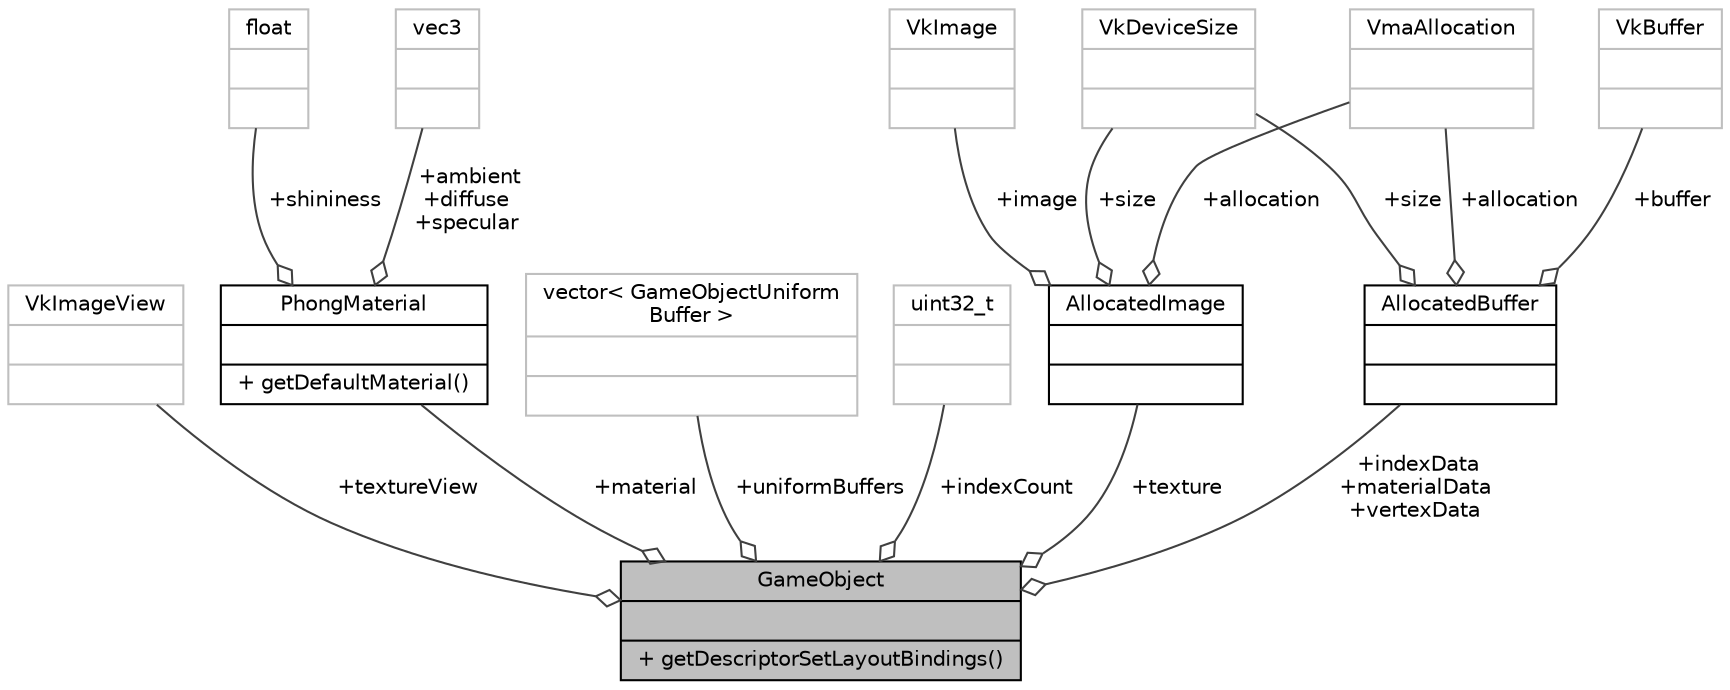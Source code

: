 digraph "GameObject"
{
 // LATEX_PDF_SIZE
  edge [fontname="Helvetica",fontsize="10",labelfontname="Helvetica",labelfontsize="10"];
  node [fontname="Helvetica",fontsize="10",shape=record];
  Node1 [label="{GameObject\n||+ getDescriptorSetLayoutBindings()\l}",height=0.2,width=0.4,color="black", fillcolor="grey75", style="filled", fontcolor="black",tooltip=" "];
  Node2 -> Node1 [color="grey25",fontsize="10",style="solid",label=" +textureView" ,arrowhead="odiamond",fontname="Helvetica"];
  Node2 [label="{VkImageView\n||}",height=0.2,width=0.4,color="grey75", fillcolor="white", style="filled",tooltip=" "];
  Node3 -> Node1 [color="grey25",fontsize="10",style="solid",label=" +material" ,arrowhead="odiamond",fontname="Helvetica"];
  Node3 [label="{PhongMaterial\n||+ getDefaultMaterial()\l}",height=0.2,width=0.4,color="black", fillcolor="white", style="filled",URL="$structPhongMaterial.html",tooltip=" "];
  Node4 -> Node3 [color="grey25",fontsize="10",style="solid",label=" +shininess" ,arrowhead="odiamond",fontname="Helvetica"];
  Node4 [label="{float\n||}",height=0.2,width=0.4,color="grey75", fillcolor="white", style="filled",tooltip=" "];
  Node5 -> Node3 [color="grey25",fontsize="10",style="solid",label=" +ambient\n+diffuse\n+specular" ,arrowhead="odiamond",fontname="Helvetica"];
  Node5 [label="{vec3\n||}",height=0.2,width=0.4,color="grey75", fillcolor="white", style="filled",tooltip=" "];
  Node6 -> Node1 [color="grey25",fontsize="10",style="solid",label=" +uniformBuffers" ,arrowhead="odiamond",fontname="Helvetica"];
  Node6 [label="{vector\< GameObjectUniform\lBuffer \>\n||}",height=0.2,width=0.4,color="grey75", fillcolor="white", style="filled",tooltip=" "];
  Node7 -> Node1 [color="grey25",fontsize="10",style="solid",label=" +indexCount" ,arrowhead="odiamond",fontname="Helvetica"];
  Node7 [label="{uint32_t\n||}",height=0.2,width=0.4,color="grey75", fillcolor="white", style="filled",tooltip=" "];
  Node8 -> Node1 [color="grey25",fontsize="10",style="solid",label=" +indexData\n+materialData\n+vertexData" ,arrowhead="odiamond",fontname="Helvetica"];
  Node8 [label="{AllocatedBuffer\n||}",height=0.2,width=0.4,color="black", fillcolor="white", style="filled",URL="$structAllocatedBuffer.html",tooltip=" "];
  Node9 -> Node8 [color="grey25",fontsize="10",style="solid",label=" +allocation" ,arrowhead="odiamond",fontname="Helvetica"];
  Node9 [label="{VmaAllocation\n||}",height=0.2,width=0.4,color="grey75", fillcolor="white", style="filled",tooltip=" "];
  Node10 -> Node8 [color="grey25",fontsize="10",style="solid",label=" +size" ,arrowhead="odiamond",fontname="Helvetica"];
  Node10 [label="{VkDeviceSize\n||}",height=0.2,width=0.4,color="grey75", fillcolor="white", style="filled",tooltip=" "];
  Node11 -> Node8 [color="grey25",fontsize="10",style="solid",label=" +buffer" ,arrowhead="odiamond",fontname="Helvetica"];
  Node11 [label="{VkBuffer\n||}",height=0.2,width=0.4,color="grey75", fillcolor="white", style="filled",tooltip=" "];
  Node12 -> Node1 [color="grey25",fontsize="10",style="solid",label=" +texture" ,arrowhead="odiamond",fontname="Helvetica"];
  Node12 [label="{AllocatedImage\n||}",height=0.2,width=0.4,color="black", fillcolor="white", style="filled",URL="$structAllocatedImage.html",tooltip=" "];
  Node9 -> Node12 [color="grey25",fontsize="10",style="solid",label=" +allocation" ,arrowhead="odiamond",fontname="Helvetica"];
  Node10 -> Node12 [color="grey25",fontsize="10",style="solid",label=" +size" ,arrowhead="odiamond",fontname="Helvetica"];
  Node13 -> Node12 [color="grey25",fontsize="10",style="solid",label=" +image" ,arrowhead="odiamond",fontname="Helvetica"];
  Node13 [label="{VkImage\n||}",height=0.2,width=0.4,color="grey75", fillcolor="white", style="filled",tooltip=" "];
}
